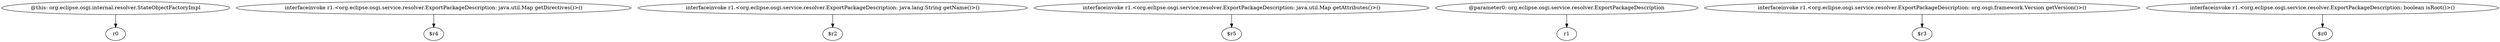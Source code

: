digraph g {
0[label="@this: org.eclipse.osgi.internal.resolver.StateObjectFactoryImpl"]
1[label="r0"]
0->1[label=""]
2[label="interfaceinvoke r1.<org.eclipse.osgi.service.resolver.ExportPackageDescription: java.util.Map getDirectives()>()"]
3[label="$r4"]
2->3[label=""]
4[label="interfaceinvoke r1.<org.eclipse.osgi.service.resolver.ExportPackageDescription: java.lang.String getName()>()"]
5[label="$r2"]
4->5[label=""]
6[label="interfaceinvoke r1.<org.eclipse.osgi.service.resolver.ExportPackageDescription: java.util.Map getAttributes()>()"]
7[label="$r5"]
6->7[label=""]
8[label="@parameter0: org.eclipse.osgi.service.resolver.ExportPackageDescription"]
9[label="r1"]
8->9[label=""]
10[label="interfaceinvoke r1.<org.eclipse.osgi.service.resolver.ExportPackageDescription: org.osgi.framework.Version getVersion()>()"]
11[label="$r3"]
10->11[label=""]
12[label="interfaceinvoke r1.<org.eclipse.osgi.service.resolver.ExportPackageDescription: boolean isRoot()>()"]
13[label="$z0"]
12->13[label=""]
}